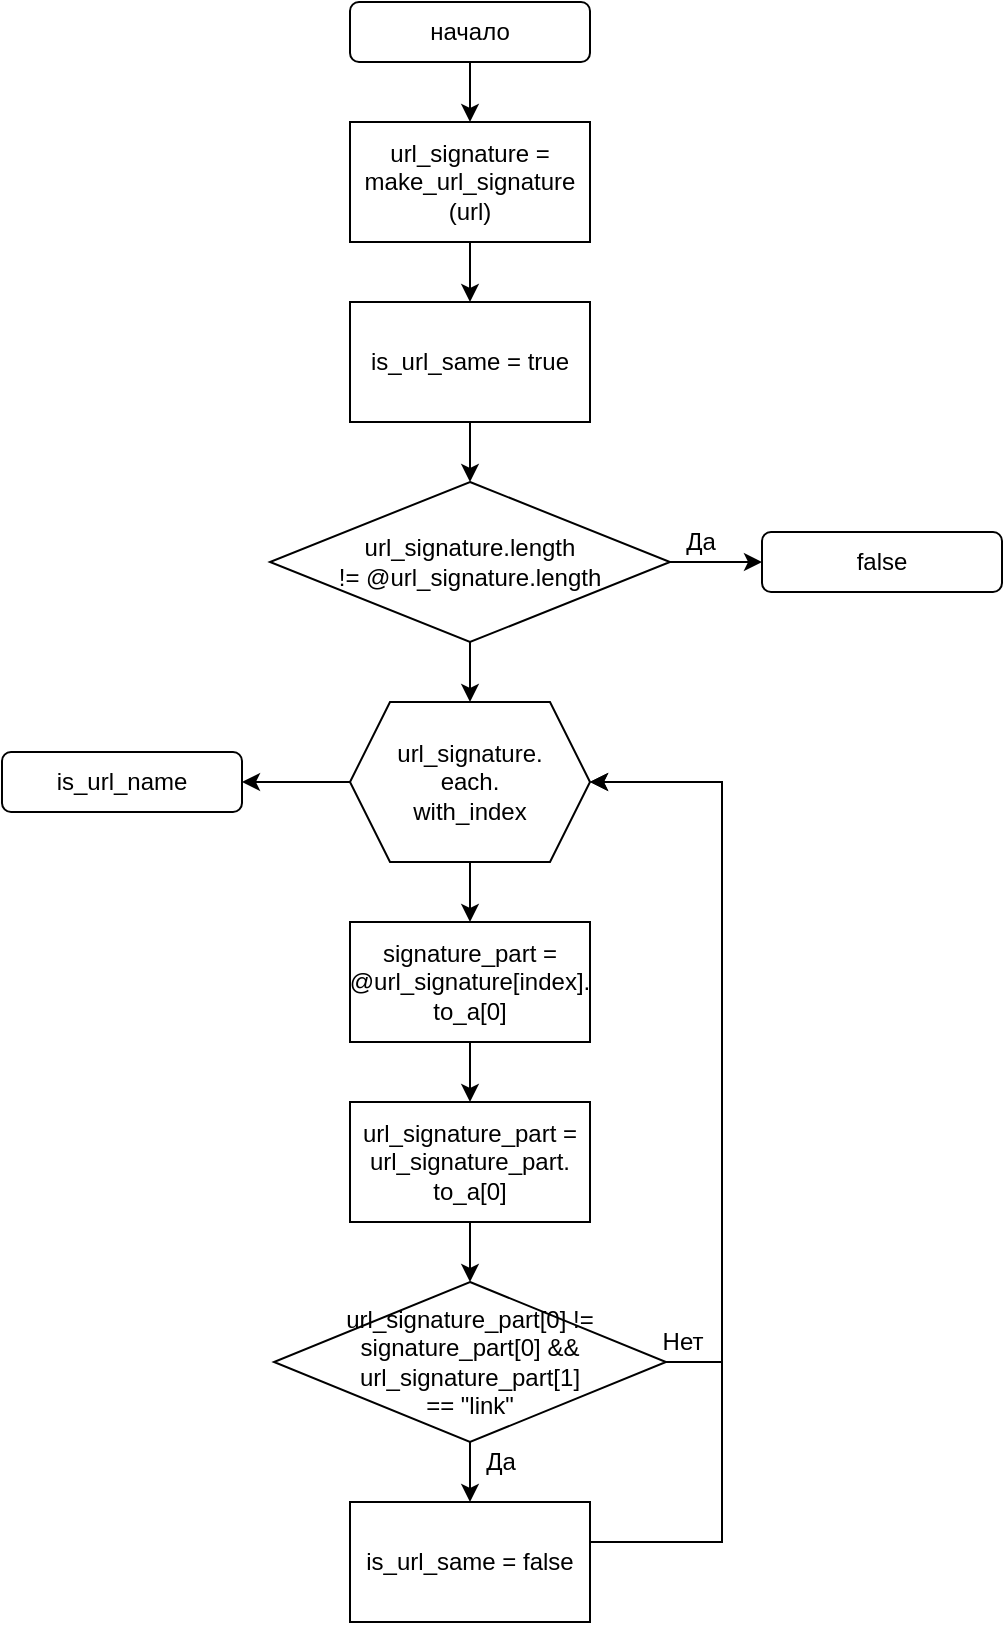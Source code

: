 <mxfile version="17.4.5" type="device"><diagram id="6vchvn2INqKsaZ0BZD0O" name="Page-1"><mxGraphModel dx="775" dy="1442" grid="1" gridSize="10" guides="1" tooltips="1" connect="1" arrows="1" fold="1" page="1" pageScale="1" pageWidth="827" pageHeight="1169" math="0" shadow="0"><root><mxCell id="0"/><mxCell id="1" parent="0"/><mxCell id="TtExzd5zuu7moBImFZO7-6" value="" style="edgeStyle=orthogonalEdgeStyle;rounded=0;orthogonalLoop=1;jettySize=auto;html=1;" edge="1" parent="1" source="TtExzd5zuu7moBImFZO7-1"><mxGeometry relative="1" as="geometry"><mxPoint x="414" y="100" as="targetPoint"/></mxGeometry></mxCell><mxCell id="TtExzd5zuu7moBImFZO7-1" value="начало" style="rounded=1;whiteSpace=wrap;html=1;" vertex="1" parent="1"><mxGeometry x="354" y="40" width="120" height="30" as="geometry"/></mxCell><mxCell id="TtExzd5zuu7moBImFZO7-39" value="is_url_name" style="rounded=1;whiteSpace=wrap;html=1;" vertex="1" parent="1"><mxGeometry x="180" y="415" width="120" height="30" as="geometry"/></mxCell><mxCell id="TtExzd5zuu7moBImFZO7-72" value="" style="edgeStyle=orthogonalEdgeStyle;rounded=0;orthogonalLoop=1;jettySize=auto;html=1;" edge="1" parent="1" source="TtExzd5zuu7moBImFZO7-70" target="TtExzd5zuu7moBImFZO7-71"><mxGeometry relative="1" as="geometry"/></mxCell><mxCell id="TtExzd5zuu7moBImFZO7-70" value="&lt;div&gt;url_signature = make_url_signature&lt;/div&gt;&lt;div&gt;(url)&lt;br&gt;&lt;/div&gt;" style="rounded=0;whiteSpace=wrap;html=1;" vertex="1" parent="1"><mxGeometry x="354" y="100" width="120" height="60" as="geometry"/></mxCell><mxCell id="TtExzd5zuu7moBImFZO7-74" value="" style="edgeStyle=orthogonalEdgeStyle;rounded=0;orthogonalLoop=1;jettySize=auto;html=1;" edge="1" parent="1" source="TtExzd5zuu7moBImFZO7-71" target="TtExzd5zuu7moBImFZO7-73"><mxGeometry relative="1" as="geometry"/></mxCell><mxCell id="TtExzd5zuu7moBImFZO7-71" value="is_url_same = true" style="rounded=0;whiteSpace=wrap;html=1;" vertex="1" parent="1"><mxGeometry x="354" y="190" width="120" height="60" as="geometry"/></mxCell><mxCell id="TtExzd5zuu7moBImFZO7-75" style="edgeStyle=orthogonalEdgeStyle;rounded=0;orthogonalLoop=1;jettySize=auto;html=1;" edge="1" parent="1" source="TtExzd5zuu7moBImFZO7-73"><mxGeometry relative="1" as="geometry"><mxPoint x="560" y="320" as="targetPoint"/></mxGeometry></mxCell><mxCell id="TtExzd5zuu7moBImFZO7-80" value="" style="edgeStyle=orthogonalEdgeStyle;rounded=0;orthogonalLoop=1;jettySize=auto;html=1;" edge="1" parent="1" source="TtExzd5zuu7moBImFZO7-73" target="TtExzd5zuu7moBImFZO7-79"><mxGeometry relative="1" as="geometry"/></mxCell><mxCell id="TtExzd5zuu7moBImFZO7-73" value="&lt;div&gt;url_signature.length&lt;/div&gt;&lt;div&gt;!= @url_signature.length&lt;br&gt;&lt;/div&gt;" style="rhombus;whiteSpace=wrap;html=1;" vertex="1" parent="1"><mxGeometry x="314" y="280" width="200" height="80" as="geometry"/></mxCell><mxCell id="TtExzd5zuu7moBImFZO7-76" value="false" style="rounded=1;whiteSpace=wrap;html=1;" vertex="1" parent="1"><mxGeometry x="560" y="305" width="120" height="30" as="geometry"/></mxCell><mxCell id="TtExzd5zuu7moBImFZO7-77" value="Да" style="text;html=1;align=center;verticalAlign=middle;resizable=0;points=[];autosize=1;strokeColor=none;fillColor=none;" vertex="1" parent="1"><mxGeometry x="514" y="300" width="30" height="20" as="geometry"/></mxCell><mxCell id="TtExzd5zuu7moBImFZO7-82" value="" style="edgeStyle=orthogonalEdgeStyle;rounded=0;orthogonalLoop=1;jettySize=auto;html=1;" edge="1" parent="1" source="TtExzd5zuu7moBImFZO7-79" target="TtExzd5zuu7moBImFZO7-81"><mxGeometry relative="1" as="geometry"/></mxCell><mxCell id="TtExzd5zuu7moBImFZO7-93" value="" style="edgeStyle=orthogonalEdgeStyle;rounded=0;orthogonalLoop=1;jettySize=auto;html=1;" edge="1" parent="1" source="TtExzd5zuu7moBImFZO7-79" target="TtExzd5zuu7moBImFZO7-39"><mxGeometry relative="1" as="geometry"/></mxCell><mxCell id="TtExzd5zuu7moBImFZO7-79" value="&lt;div&gt;url_signature.&lt;/div&gt;&lt;div&gt;each.&lt;/div&gt;&lt;div&gt;with_index&lt;br&gt;&lt;/div&gt;" style="shape=hexagon;perimeter=hexagonPerimeter2;whiteSpace=wrap;html=1;fixedSize=1;" vertex="1" parent="1"><mxGeometry x="354" y="390" width="120" height="80" as="geometry"/></mxCell><mxCell id="TtExzd5zuu7moBImFZO7-84" value="" style="edgeStyle=orthogonalEdgeStyle;rounded=0;orthogonalLoop=1;jettySize=auto;html=1;" edge="1" parent="1" source="TtExzd5zuu7moBImFZO7-81" target="TtExzd5zuu7moBImFZO7-83"><mxGeometry relative="1" as="geometry"/></mxCell><mxCell id="TtExzd5zuu7moBImFZO7-81" value="&lt;div&gt;signature_part =&lt;/div&gt;&lt;div&gt;@url_signature[index].&lt;/div&gt;&lt;div&gt;to_a[0]&lt;br&gt;&lt;/div&gt;" style="rounded=0;whiteSpace=wrap;html=1;" vertex="1" parent="1"><mxGeometry x="354" y="500" width="120" height="60" as="geometry"/></mxCell><mxCell id="TtExzd5zuu7moBImFZO7-86" value="" style="edgeStyle=orthogonalEdgeStyle;rounded=0;orthogonalLoop=1;jettySize=auto;html=1;" edge="1" parent="1" source="TtExzd5zuu7moBImFZO7-83" target="TtExzd5zuu7moBImFZO7-85"><mxGeometry relative="1" as="geometry"/></mxCell><mxCell id="TtExzd5zuu7moBImFZO7-83" value="&lt;div&gt;url_signature_part =&lt;/div&gt;&lt;div&gt;url_signature_part.&lt;/div&gt;&lt;div&gt;to_a[0]&lt;br&gt;&lt;/div&gt;" style="rounded=0;whiteSpace=wrap;html=1;" vertex="1" parent="1"><mxGeometry x="354" y="590" width="120" height="60" as="geometry"/></mxCell><mxCell id="TtExzd5zuu7moBImFZO7-88" style="edgeStyle=orthogonalEdgeStyle;rounded=0;orthogonalLoop=1;jettySize=auto;html=1;entryX=1;entryY=0.5;entryDx=0;entryDy=0;" edge="1" parent="1" source="TtExzd5zuu7moBImFZO7-85" target="TtExzd5zuu7moBImFZO7-79"><mxGeometry relative="1" as="geometry"><Array as="points"><mxPoint x="540" y="720"/><mxPoint x="540" y="430"/></Array></mxGeometry></mxCell><mxCell id="TtExzd5zuu7moBImFZO7-91" value="" style="edgeStyle=orthogonalEdgeStyle;rounded=0;orthogonalLoop=1;jettySize=auto;html=1;" edge="1" parent="1" source="TtExzd5zuu7moBImFZO7-85" target="TtExzd5zuu7moBImFZO7-87"><mxGeometry relative="1" as="geometry"/></mxCell><mxCell id="TtExzd5zuu7moBImFZO7-85" value="&lt;div&gt;url_signature_part[0] !=&lt;/div&gt;&lt;div&gt;signature_part[0] &amp;amp;&amp;amp;&lt;/div&gt;&lt;div&gt;url_signature_part[1]&lt;/div&gt;&lt;div&gt;== &quot;link&quot;&lt;br&gt;&lt;/div&gt;" style="rhombus;whiteSpace=wrap;html=1;" vertex="1" parent="1"><mxGeometry x="316" y="680" width="196" height="80" as="geometry"/></mxCell><mxCell id="TtExzd5zuu7moBImFZO7-89" style="edgeStyle=orthogonalEdgeStyle;rounded=0;orthogonalLoop=1;jettySize=auto;html=1;entryX=1;entryY=0.5;entryDx=0;entryDy=0;" edge="1" parent="1" source="TtExzd5zuu7moBImFZO7-87" target="TtExzd5zuu7moBImFZO7-79"><mxGeometry relative="1" as="geometry"><Array as="points"><mxPoint x="540" y="810"/><mxPoint x="540" y="430"/></Array></mxGeometry></mxCell><mxCell id="TtExzd5zuu7moBImFZO7-87" value="is_url_same = false" style="rounded=0;whiteSpace=wrap;html=1;" vertex="1" parent="1"><mxGeometry x="354" y="790" width="120" height="60" as="geometry"/></mxCell><mxCell id="TtExzd5zuu7moBImFZO7-90" value="Нет" style="text;html=1;align=center;verticalAlign=middle;resizable=0;points=[];autosize=1;strokeColor=none;fillColor=none;" vertex="1" parent="1"><mxGeometry x="500" y="700" width="40" height="20" as="geometry"/></mxCell><mxCell id="TtExzd5zuu7moBImFZO7-92" value="Да" style="text;html=1;align=center;verticalAlign=middle;resizable=0;points=[];autosize=1;strokeColor=none;fillColor=none;" vertex="1" parent="1"><mxGeometry x="414" y="760" width="30" height="20" as="geometry"/></mxCell></root></mxGraphModel></diagram></mxfile>